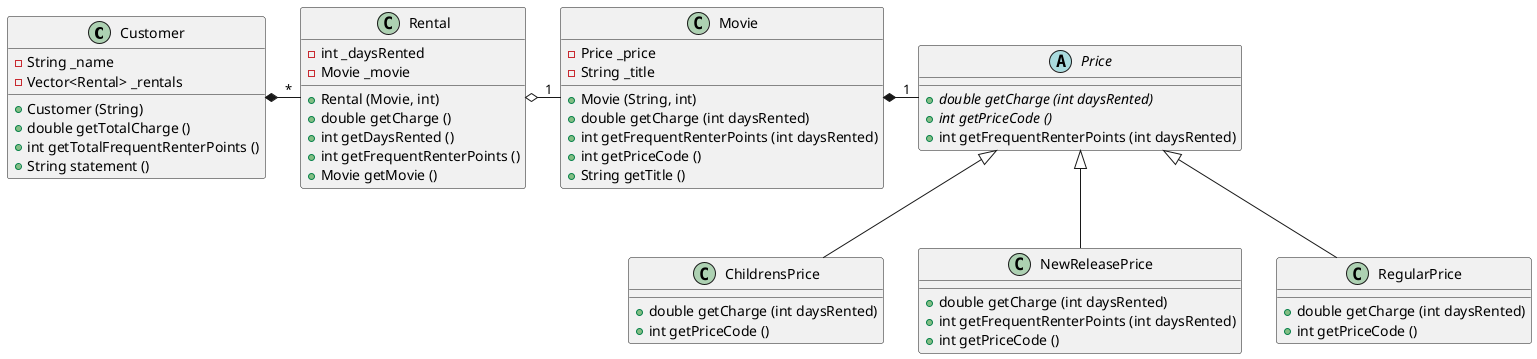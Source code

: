@startuml
Customer *- "*" Rental
Rental   o- "1" Movie
Movie    *- "1" Price
Price    ^-- ChildrensPrice
Price    ^-- NewReleasePrice
Price    ^-- RegularPrice

class Customer {
    - String _name
    - Vector<Rental> _rentals
    + Customer (String)
    + double getTotalCharge ()
    + int getTotalFrequentRenterPoints ()
    + String statement ()
    }

class Rental {
    - int _daysRented
    - Movie _movie
    + Rental (Movie, int)
    + double getCharge ()
    + int getDaysRented ()
    + int getFrequentRenterPoints ()
    + Movie getMovie ()
    }

class Movie {
    - Price _price
    - String _title
    + Movie (String, int)
    + double getCharge (int daysRented)
    + int getFrequentRenterPoints (int daysRented)
    + int getPriceCode ()
    + String getTitle ()
    }

abstract class Price {
    + {abstract} double getCharge (int daysRented)
    + {abstract} int getPriceCode ()
    + int getFrequentRenterPoints (int daysRented)
    }

class ChildrensPrice {
    + double getCharge (int daysRented)
    + int getPriceCode ()
    }

class NewReleasePrice {
    + double getCharge (int daysRented)
    + int getFrequentRenterPoints (int daysRented)
    + int getPriceCode ()
    }

class RegularPrice {
    + double getCharge (int daysRented)
    + int getPriceCode ()
    }

@enduml
